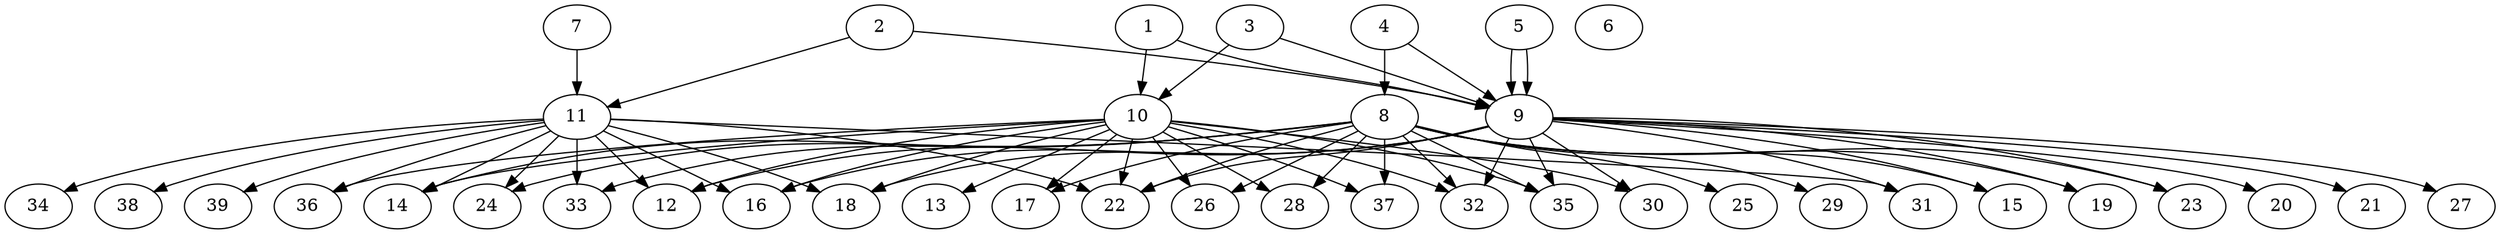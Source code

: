 // DAG (tier=3-complex, mode=compute, n=39, ccr=0.477, fat=0.816, density=0.765, regular=0.227, jump=0.260, mindata=1048576, maxdata=16777216)
// DAG automatically generated by daggen at Sun Aug 24 16:33:34 2025
// /home/ermia/Project/Environments/daggen/bin/daggen --dot --ccr 0.477 --fat 0.816 --regular 0.227 --density 0.765 --jump 0.260 --mindata 1048576 --maxdata 16777216 -n 39 
digraph G {
  1 [size="22343080633246080", alpha="0.18", expect_size="11171540316623040"]
  1 -> 9 [size ="571780406181888"]
  1 -> 10 [size ="571780406181888"]
  2 [size="77021674154754048000", alpha="0.17", expect_size="38510837077377024000"]
  2 -> 9 [size ="144821138227200"]
  2 -> 11 [size ="144821138227200"]
  3 [size="4122796913587436650496", alpha="0.02", expect_size="2061398456793718325248"]
  3 -> 9 [size ="2056922593230848"]
  3 -> 10 [size ="2056922593230848"]
  4 [size="2696493837928141312", alpha="0.17", expect_size="1348246918964070656"]
  4 -> 8 [size ="1576527145730048"]
  4 -> 9 [size ="1576527145730048"]
  5 [size="292421837514525312", alpha="0.05", expect_size="146210918757262656"]
  5 -> 9 [size ="735079634567168"]
  5 -> 9 [size ="735079634567168"]
  6 [size="408991208107618", alpha="0.09", expect_size="204495604053809"]
  7 [size="43657522956503984", alpha="0.08", expect_size="21828761478251992"]
  7 -> 11 [size ="954138938572800"]
  8 [size="59122337927374640", alpha="0.05", expect_size="29561168963687320"]
  8 -> 14 [size ="1385579132485632"]
  8 -> 15 [size ="1385579132485632"]
  8 -> 17 [size ="1385579132485632"]
  8 -> 19 [size ="1385579132485632"]
  8 -> 22 [size ="1385579132485632"]
  8 -> 23 [size ="1385579132485632"]
  8 -> 24 [size ="1385579132485632"]
  8 -> 25 [size ="1385579132485632"]
  8 -> 26 [size ="1385579132485632"]
  8 -> 28 [size ="1385579132485632"]
  8 -> 29 [size ="1385579132485632"]
  8 -> 32 [size ="1385579132485632"]
  8 -> 33 [size ="1385579132485632"]
  8 -> 35 [size ="1385579132485632"]
  8 -> 37 [size ="1385579132485632"]
  9 [size="112486889308972272", alpha="0.08", expect_size="56243444654486136"]
  9 -> 12 [size ="114653891919872"]
  9 -> 15 [size ="114653891919872"]
  9 -> 16 [size ="114653891919872"]
  9 -> 18 [size ="114653891919872"]
  9 -> 19 [size ="114653891919872"]
  9 -> 20 [size ="114653891919872"]
  9 -> 21 [size ="114653891919872"]
  9 -> 22 [size ="114653891919872"]
  9 -> 23 [size ="114653891919872"]
  9 -> 27 [size ="114653891919872"]
  9 -> 30 [size ="114653891919872"]
  9 -> 31 [size ="114653891919872"]
  9 -> 32 [size ="114653891919872"]
  9 -> 35 [size ="114653891919872"]
  10 [size="68966012291474304", alpha="0.15", expect_size="34483006145737152"]
  10 -> 12 [size ="1476729075924992"]
  10 -> 13 [size ="1476729075924992"]
  10 -> 14 [size ="1476729075924992"]
  10 -> 16 [size ="1476729075924992"]
  10 -> 17 [size ="1476729075924992"]
  10 -> 18 [size ="1476729075924992"]
  10 -> 22 [size ="1476729075924992"]
  10 -> 26 [size ="1476729075924992"]
  10 -> 28 [size ="1476729075924992"]
  10 -> 30 [size ="1476729075924992"]
  10 -> 32 [size ="1476729075924992"]
  10 -> 35 [size ="1476729075924992"]
  10 -> 36 [size ="1476729075924992"]
  10 -> 37 [size ="1476729075924992"]
  11 [size="1153749093673398016", alpha="0.06", expect_size="576874546836699008"]
  11 -> 12 [size ="565839870820352"]
  11 -> 14 [size ="565839870820352"]
  11 -> 16 [size ="565839870820352"]
  11 -> 18 [size ="565839870820352"]
  11 -> 22 [size ="565839870820352"]
  11 -> 24 [size ="565839870820352"]
  11 -> 31 [size ="565839870820352"]
  11 -> 33 [size ="565839870820352"]
  11 -> 34 [size ="565839870820352"]
  11 -> 36 [size ="565839870820352"]
  11 -> 38 [size ="565839870820352"]
  11 -> 39 [size ="565839870820352"]
  12 [size="5441561355803778", alpha="0.14", expect_size="2720780677901889"]
  13 [size="5272355950935643136", alpha="0.19", expect_size="2636177975467821568"]
  14 [size="130468255026640846848", alpha="0.18", expect_size="65234127513320423424"]
  15 [size="4089533883473802752", alpha="0.11", expect_size="2044766941736901376"]
  16 [size="38620526020210888", alpha="0.16", expect_size="19310263010105444"]
  17 [size="3308098192962878439424", alpha="0.14", expect_size="1654049096481439219712"]
  18 [size="24694666204101460", alpha="0.01", expect_size="12347333102050730"]
  19 [size="4029516266745102336", alpha="0.04", expect_size="2014758133372551168"]
  20 [size="69495473576083456000", alpha="0.02", expect_size="34747736788041728000"]
  21 [size="321209708457364553728", alpha="0.12", expect_size="160604854228682276864"]
  22 [size="59701738011486728", alpha="0.13", expect_size="29850869005743364"]
  23 [size="1153815962039366656", alpha="0.01", expect_size="576907981019683328"]
  24 [size="1435659767493204224", alpha="0.06", expect_size="717829883746602112"]
  25 [size="5102574029884890112", alpha="0.09", expect_size="2551287014942445056"]
  26 [size="296375947877096095744", alpha="0.08", expect_size="148187973938548047872"]
  27 [size="64822336817678752", alpha="0.18", expect_size="32411168408839376"]
  28 [size="261264182292007354368", alpha="0.14", expect_size="130632091146003677184"]
  29 [size="117570981311130080", alpha="0.03", expect_size="58785490655565040"]
  30 [size="36192925220205824", alpha="0.19", expect_size="18096462610102912"]
  31 [size="1462537338029604864000", alpha="0.02", expect_size="731268669014802432000"]
  32 [size="463413589550879", alpha="0.17", expect_size="231706794775439"]
  33 [size="2059132048652187467776", alpha="0.02", expect_size="1029566024326093733888"]
  34 [size="2771866217564673671168", alpha="0.11", expect_size="1385933108782336835584"]
  35 [size="1456213430742774972416", alpha="0.20", expect_size="728106715371387486208"]
  36 [size="773920006173574037504", alpha="0.16", expect_size="386960003086787018752"]
  37 [size="318624190170620288", alpha="0.01", expect_size="159312095085310144"]
  38 [size="3267344586839167074304", alpha="0.11", expect_size="1633672293419583537152"]
  39 [size="4187375324221689856", alpha="0.16", expect_size="2093687662110844928"]
}